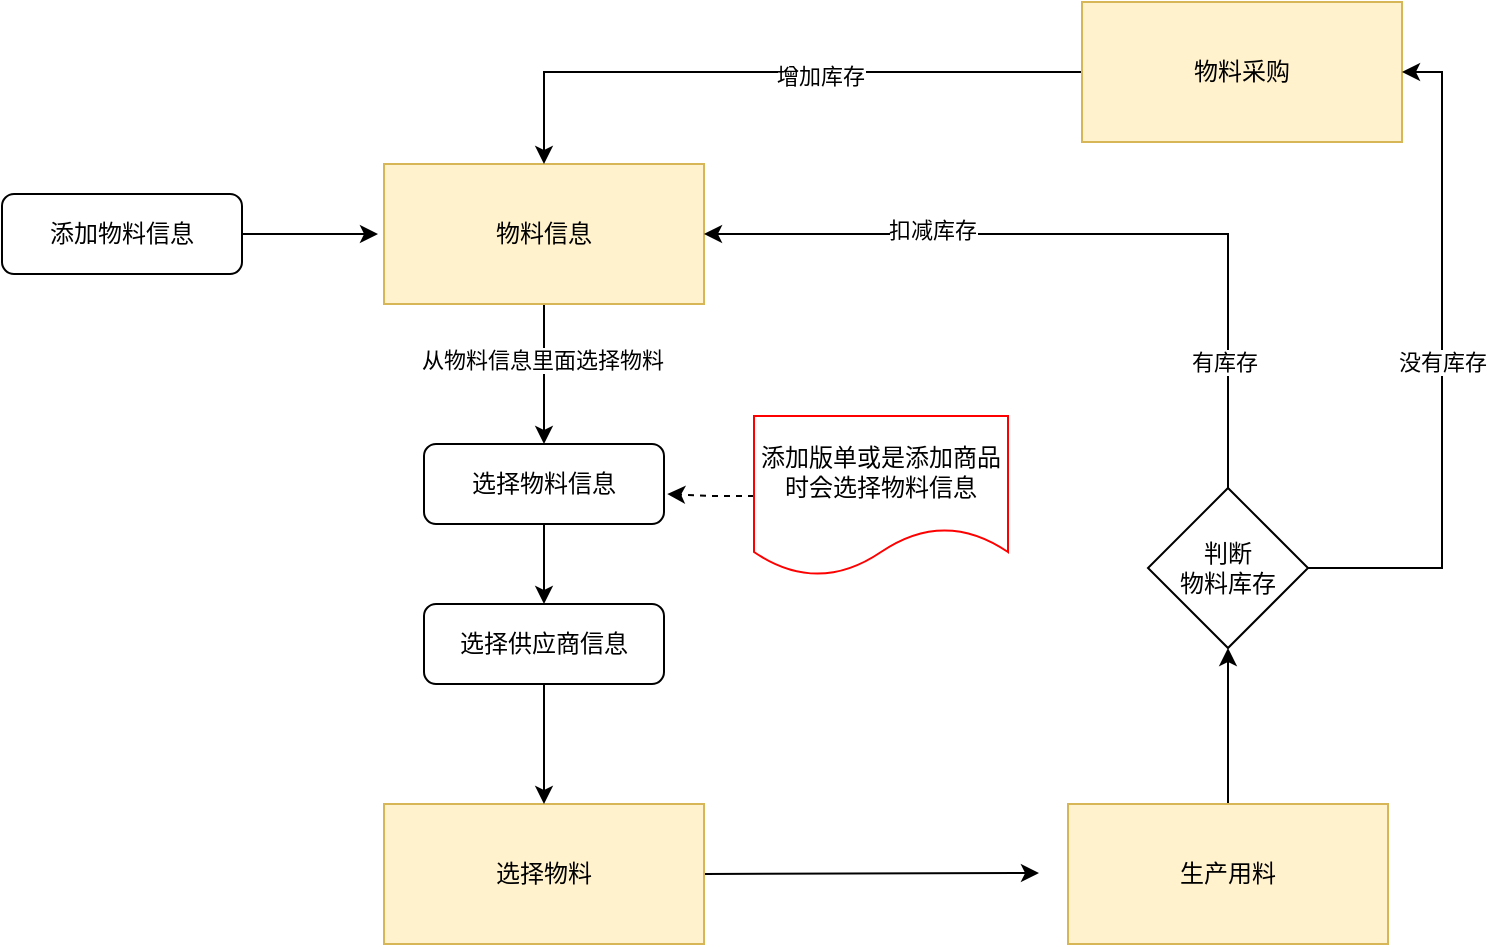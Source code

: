 <mxfile version="22.0.5" type="github">
  <diagram name="第 1 页" id="6n11UT0p_A5hiTh3Dvfy">
    <mxGraphModel dx="794" dy="471" grid="1" gridSize="10" guides="1" tooltips="1" connect="1" arrows="1" fold="1" page="1" pageScale="1" pageWidth="827" pageHeight="1169" math="0" shadow="0">
      <root>
        <mxCell id="0" />
        <mxCell id="1" parent="0" />
        <mxCell id="mEcTvgp-VLRNNWG5Qyr_-1" style="edgeStyle=orthogonalEdgeStyle;rounded=0;orthogonalLoop=1;jettySize=auto;html=1;exitX=0.5;exitY=1;exitDx=0;exitDy=0;entryX=0.5;entryY=0;entryDx=0;entryDy=0;" edge="1" parent="1" source="mEcTvgp-VLRNNWG5Qyr_-3" target="mEcTvgp-VLRNNWG5Qyr_-11">
          <mxGeometry relative="1" as="geometry" />
        </mxCell>
        <mxCell id="mEcTvgp-VLRNNWG5Qyr_-2" value="从物料信息里面选择物料" style="edgeLabel;html=1;align=center;verticalAlign=middle;resizable=0;points=[];" vertex="1" connectable="0" parent="mEcTvgp-VLRNNWG5Qyr_-1">
          <mxGeometry x="-0.219" y="-1" relative="1" as="geometry">
            <mxPoint as="offset" />
          </mxGeometry>
        </mxCell>
        <mxCell id="mEcTvgp-VLRNNWG5Qyr_-3" value="物料信息" style="rounded=0;whiteSpace=wrap;html=1;fillColor=#fff2cc;strokeColor=#d6b656;" vertex="1" parent="1">
          <mxGeometry x="229" y="167" width="160" height="70" as="geometry" />
        </mxCell>
        <mxCell id="mEcTvgp-VLRNNWG5Qyr_-4" style="edgeStyle=orthogonalEdgeStyle;rounded=0;orthogonalLoop=1;jettySize=auto;html=1;exitX=1;exitY=0.5;exitDx=0;exitDy=0;" edge="1" parent="1" source="mEcTvgp-VLRNNWG5Qyr_-5">
          <mxGeometry relative="1" as="geometry">
            <mxPoint x="226" y="202" as="targetPoint" />
          </mxGeometry>
        </mxCell>
        <mxCell id="mEcTvgp-VLRNNWG5Qyr_-5" value="添加物料信息" style="rounded=1;whiteSpace=wrap;html=1;fontSize=12;glass=0;strokeWidth=1;shadow=0;" vertex="1" parent="1">
          <mxGeometry x="38" y="182" width="120" height="40" as="geometry" />
        </mxCell>
        <mxCell id="mEcTvgp-VLRNNWG5Qyr_-6" style="edgeStyle=orthogonalEdgeStyle;rounded=0;orthogonalLoop=1;jettySize=auto;html=1;exitX=1;exitY=0.5;exitDx=0;exitDy=0;" edge="1" parent="1" source="mEcTvgp-VLRNNWG5Qyr_-7">
          <mxGeometry relative="1" as="geometry">
            <mxPoint x="556.49" y="521.529" as="targetPoint" />
          </mxGeometry>
        </mxCell>
        <mxCell id="mEcTvgp-VLRNNWG5Qyr_-7" value="选择物料" style="rounded=0;whiteSpace=wrap;html=1;fillColor=#fff2cc;strokeColor=#d6b656;" vertex="1" parent="1">
          <mxGeometry x="229" y="487" width="160" height="70" as="geometry" />
        </mxCell>
        <mxCell id="mEcTvgp-VLRNNWG5Qyr_-8" style="edgeStyle=orthogonalEdgeStyle;rounded=0;orthogonalLoop=1;jettySize=auto;html=1;exitX=0.5;exitY=0;exitDx=0;exitDy=0;entryX=0.5;entryY=1;entryDx=0;entryDy=0;" edge="1" parent="1" source="mEcTvgp-VLRNNWG5Qyr_-9" target="mEcTvgp-VLRNNWG5Qyr_-24">
          <mxGeometry relative="1" as="geometry" />
        </mxCell>
        <mxCell id="mEcTvgp-VLRNNWG5Qyr_-9" value="生产用料" style="rounded=0;whiteSpace=wrap;html=1;fillColor=#fff2cc;strokeColor=#d6b656;" vertex="1" parent="1">
          <mxGeometry x="571" y="487" width="160" height="70" as="geometry" />
        </mxCell>
        <mxCell id="mEcTvgp-VLRNNWG5Qyr_-10" style="edgeStyle=orthogonalEdgeStyle;rounded=0;orthogonalLoop=1;jettySize=auto;html=1;exitX=0.5;exitY=1;exitDx=0;exitDy=0;entryX=0.5;entryY=0;entryDx=0;entryDy=0;" edge="1" parent="1" source="mEcTvgp-VLRNNWG5Qyr_-11" target="mEcTvgp-VLRNNWG5Qyr_-13">
          <mxGeometry relative="1" as="geometry" />
        </mxCell>
        <mxCell id="mEcTvgp-VLRNNWG5Qyr_-11" value="选择物料信息" style="rounded=1;whiteSpace=wrap;html=1;fontSize=12;glass=0;strokeWidth=1;shadow=0;" vertex="1" parent="1">
          <mxGeometry x="249" y="307" width="120" height="40" as="geometry" />
        </mxCell>
        <mxCell id="mEcTvgp-VLRNNWG5Qyr_-12" style="edgeStyle=orthogonalEdgeStyle;rounded=0;orthogonalLoop=1;jettySize=auto;html=1;exitX=0.5;exitY=1;exitDx=0;exitDy=0;entryX=0.5;entryY=0;entryDx=0;entryDy=0;" edge="1" parent="1" source="mEcTvgp-VLRNNWG5Qyr_-13" target="mEcTvgp-VLRNNWG5Qyr_-7">
          <mxGeometry relative="1" as="geometry" />
        </mxCell>
        <mxCell id="mEcTvgp-VLRNNWG5Qyr_-13" value="选择供应商信息" style="rounded=1;whiteSpace=wrap;html=1;fontSize=12;glass=0;strokeWidth=1;shadow=0;" vertex="1" parent="1">
          <mxGeometry x="249" y="387" width="120" height="40" as="geometry" />
        </mxCell>
        <mxCell id="mEcTvgp-VLRNNWG5Qyr_-14" style="edgeStyle=orthogonalEdgeStyle;rounded=0;orthogonalLoop=1;jettySize=auto;html=1;dashed=1;" edge="1" parent="1" source="mEcTvgp-VLRNNWG5Qyr_-15">
          <mxGeometry relative="1" as="geometry">
            <mxPoint x="370.608" y="332" as="targetPoint" />
          </mxGeometry>
        </mxCell>
        <mxCell id="mEcTvgp-VLRNNWG5Qyr_-15" value="添加版单或是添加商品时会选择物料信息" style="shape=document;whiteSpace=wrap;html=1;boundedLbl=1;strokeColor=#FF0000;" vertex="1" parent="1">
          <mxGeometry x="414" y="293" width="127" height="80" as="geometry" />
        </mxCell>
        <mxCell id="mEcTvgp-VLRNNWG5Qyr_-16" style="edgeStyle=orthogonalEdgeStyle;rounded=0;orthogonalLoop=1;jettySize=auto;html=1;exitX=0;exitY=0.5;exitDx=0;exitDy=0;" edge="1" parent="1" source="mEcTvgp-VLRNNWG5Qyr_-18" target="mEcTvgp-VLRNNWG5Qyr_-3">
          <mxGeometry relative="1" as="geometry" />
        </mxCell>
        <mxCell id="mEcTvgp-VLRNNWG5Qyr_-17" value="增加库存" style="edgeLabel;html=1;align=center;verticalAlign=middle;resizable=0;points=[];" vertex="1" connectable="0" parent="mEcTvgp-VLRNNWG5Qyr_-16">
          <mxGeometry x="-0.168" y="2" relative="1" as="geometry">
            <mxPoint as="offset" />
          </mxGeometry>
        </mxCell>
        <mxCell id="mEcTvgp-VLRNNWG5Qyr_-18" value="物料采购" style="rounded=0;whiteSpace=wrap;html=1;fillColor=#fff2cc;strokeColor=#d6b656;" vertex="1" parent="1">
          <mxGeometry x="578" y="86" width="160" height="70" as="geometry" />
        </mxCell>
        <mxCell id="mEcTvgp-VLRNNWG5Qyr_-19" style="edgeStyle=orthogonalEdgeStyle;rounded=0;orthogonalLoop=1;jettySize=auto;html=1;exitX=1;exitY=0.5;exitDx=0;exitDy=0;entryX=1;entryY=0.5;entryDx=0;entryDy=0;" edge="1" parent="1" source="mEcTvgp-VLRNNWG5Qyr_-24" target="mEcTvgp-VLRNNWG5Qyr_-18">
          <mxGeometry relative="1" as="geometry" />
        </mxCell>
        <mxCell id="mEcTvgp-VLRNNWG5Qyr_-20" value="没有库存" style="edgeLabel;html=1;align=center;verticalAlign=middle;resizable=0;points=[];" vertex="1" connectable="0" parent="mEcTvgp-VLRNNWG5Qyr_-19">
          <mxGeometry x="0.057" relative="1" as="geometry">
            <mxPoint y="7" as="offset" />
          </mxGeometry>
        </mxCell>
        <mxCell id="mEcTvgp-VLRNNWG5Qyr_-21" style="edgeStyle=orthogonalEdgeStyle;rounded=0;orthogonalLoop=1;jettySize=auto;html=1;exitX=0.5;exitY=0;exitDx=0;exitDy=0;entryX=1;entryY=0.5;entryDx=0;entryDy=0;" edge="1" parent="1" source="mEcTvgp-VLRNNWG5Qyr_-24" target="mEcTvgp-VLRNNWG5Qyr_-3">
          <mxGeometry relative="1" as="geometry" />
        </mxCell>
        <mxCell id="mEcTvgp-VLRNNWG5Qyr_-22" value="有库存" style="edgeLabel;html=1;align=center;verticalAlign=middle;resizable=0;points=[];" vertex="1" connectable="0" parent="mEcTvgp-VLRNNWG5Qyr_-21">
          <mxGeometry x="-0.676" y="2" relative="1" as="geometry">
            <mxPoint as="offset" />
          </mxGeometry>
        </mxCell>
        <mxCell id="mEcTvgp-VLRNNWG5Qyr_-23" value="扣减库存" style="edgeLabel;html=1;align=center;verticalAlign=middle;resizable=0;points=[];" vertex="1" connectable="0" parent="mEcTvgp-VLRNNWG5Qyr_-21">
          <mxGeometry x="0.414" y="3" relative="1" as="geometry">
            <mxPoint y="-5" as="offset" />
          </mxGeometry>
        </mxCell>
        <mxCell id="mEcTvgp-VLRNNWG5Qyr_-24" value="判断&lt;br&gt;物料库存" style="rhombus;whiteSpace=wrap;html=1;" vertex="1" parent="1">
          <mxGeometry x="611" y="329" width="80" height="80" as="geometry" />
        </mxCell>
      </root>
    </mxGraphModel>
  </diagram>
</mxfile>
